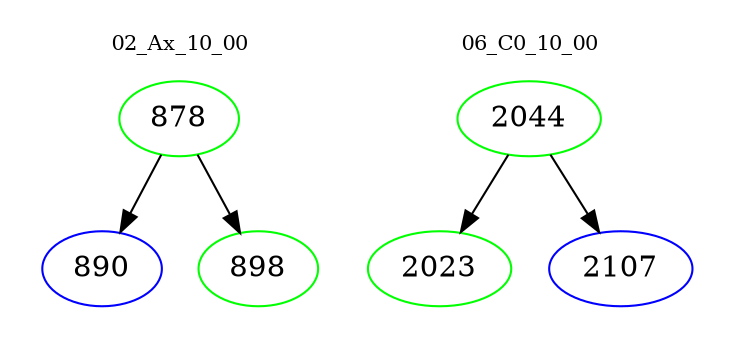 digraph{
subgraph cluster_0 {
color = white
label = "02_Ax_10_00";
fontsize=10;
T0_878 [label="878", color="green"]
T0_878 -> T0_890 [color="black"]
T0_890 [label="890", color="blue"]
T0_878 -> T0_898 [color="black"]
T0_898 [label="898", color="green"]
}
subgraph cluster_1 {
color = white
label = "06_C0_10_00";
fontsize=10;
T1_2044 [label="2044", color="green"]
T1_2044 -> T1_2023 [color="black"]
T1_2023 [label="2023", color="green"]
T1_2044 -> T1_2107 [color="black"]
T1_2107 [label="2107", color="blue"]
}
}
